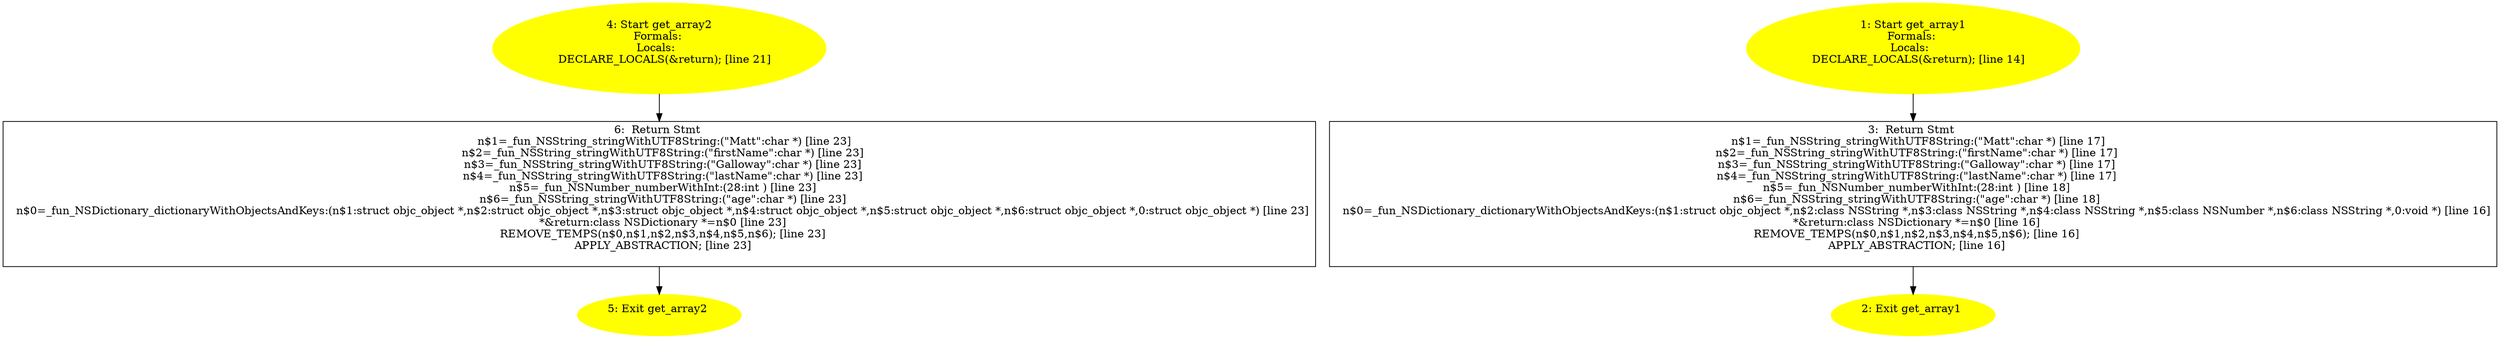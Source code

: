 digraph iCFG {
6 [label="6:  Return Stmt \n   n$1=_fun_NSString_stringWithUTF8String:(\"Matt\":char *) [line 23]\n  n$2=_fun_NSString_stringWithUTF8String:(\"firstName\":char *) [line 23]\n  n$3=_fun_NSString_stringWithUTF8String:(\"Galloway\":char *) [line 23]\n  n$4=_fun_NSString_stringWithUTF8String:(\"lastName\":char *) [line 23]\n  n$5=_fun_NSNumber_numberWithInt:(28:int ) [line 23]\n  n$6=_fun_NSString_stringWithUTF8String:(\"age\":char *) [line 23]\n  n$0=_fun_NSDictionary_dictionaryWithObjectsAndKeys:(n$1:struct objc_object *,n$2:struct objc_object *,n$3:struct objc_object *,n$4:struct objc_object *,n$5:struct objc_object *,n$6:struct objc_object *,0:struct objc_object *) [line 23]\n  *&return:class NSDictionary *=n$0 [line 23]\n  REMOVE_TEMPS(n$0,n$1,n$2,n$3,n$4,n$5,n$6); [line 23]\n  APPLY_ABSTRACTION; [line 23]\n " shape="box"]
	

	 6 -> 5 ;
5 [label="5: Exit get_array2 \n  " color=yellow style=filled]
	

4 [label="4: Start get_array2\nFormals: \nLocals:  \n   DECLARE_LOCALS(&return); [line 21]\n " color=yellow style=filled]
	

	 4 -> 6 ;
3 [label="3:  Return Stmt \n   n$1=_fun_NSString_stringWithUTF8String:(\"Matt\":char *) [line 17]\n  n$2=_fun_NSString_stringWithUTF8String:(\"firstName\":char *) [line 17]\n  n$3=_fun_NSString_stringWithUTF8String:(\"Galloway\":char *) [line 17]\n  n$4=_fun_NSString_stringWithUTF8String:(\"lastName\":char *) [line 17]\n  n$5=_fun_NSNumber_numberWithInt:(28:int ) [line 18]\n  n$6=_fun_NSString_stringWithUTF8String:(\"age\":char *) [line 18]\n  n$0=_fun_NSDictionary_dictionaryWithObjectsAndKeys:(n$1:struct objc_object *,n$2:class NSString *,n$3:class NSString *,n$4:class NSString *,n$5:class NSNumber *,n$6:class NSString *,0:void *) [line 16]\n  *&return:class NSDictionary *=n$0 [line 16]\n  REMOVE_TEMPS(n$0,n$1,n$2,n$3,n$4,n$5,n$6); [line 16]\n  APPLY_ABSTRACTION; [line 16]\n " shape="box"]
	

	 3 -> 2 ;
2 [label="2: Exit get_array1 \n  " color=yellow style=filled]
	

1 [label="1: Start get_array1\nFormals: \nLocals:  \n   DECLARE_LOCALS(&return); [line 14]\n " color=yellow style=filled]
	

	 1 -> 3 ;
}
